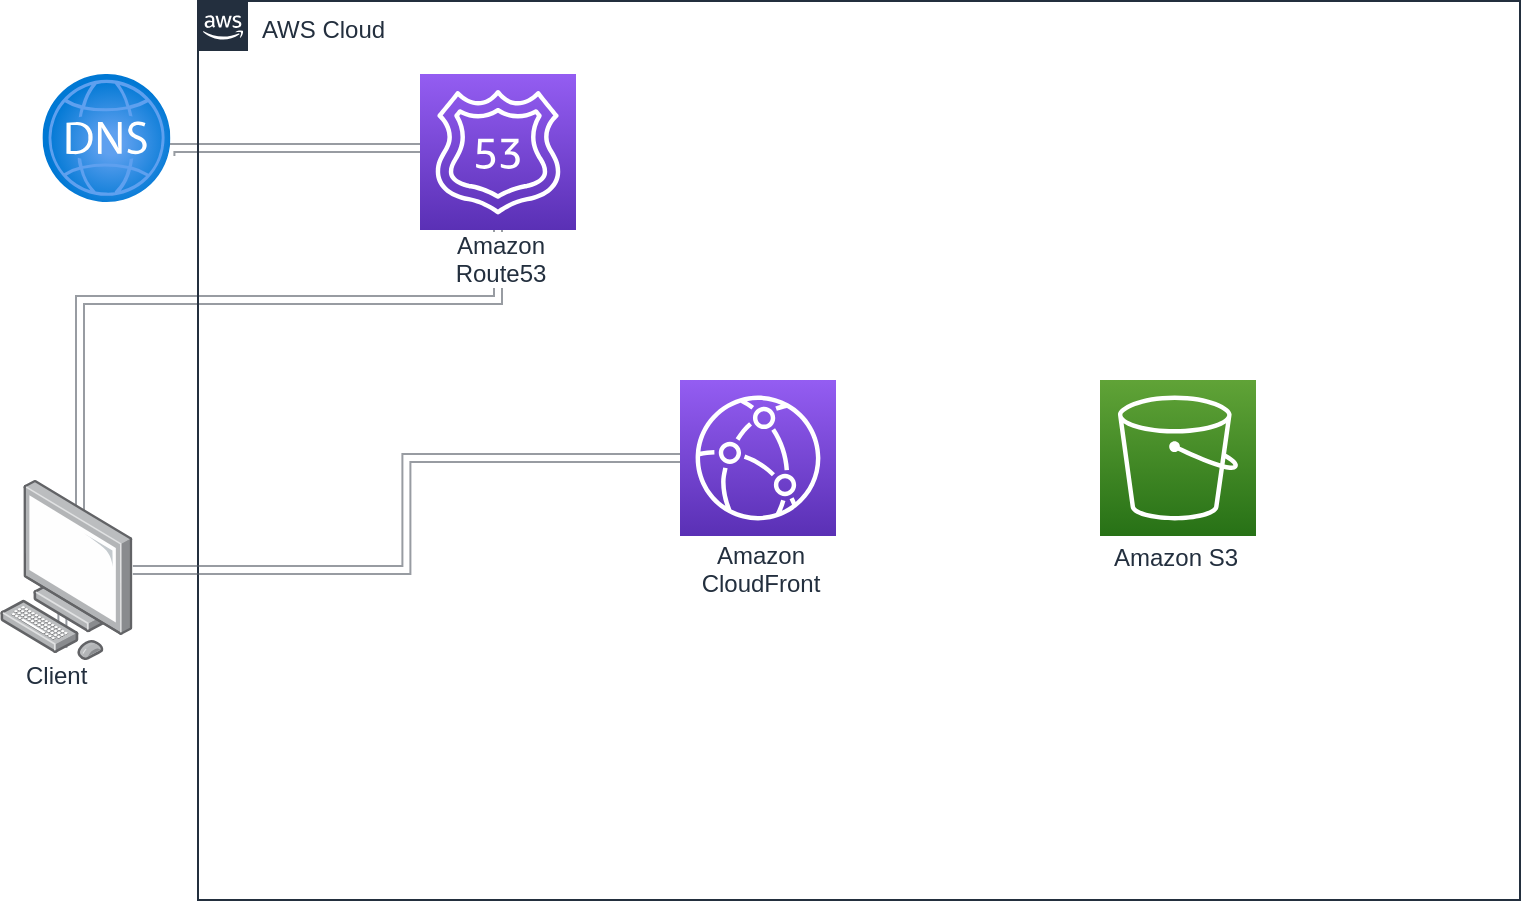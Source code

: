 <mxfile version="20.4.0" type="github">
  <diagram id="Ht1M8jgEwFfnCIfOTk4-" name="Page-1">
    <mxGraphModel dx="823" dy="1301" grid="1" gridSize="10" guides="1" tooltips="1" connect="1" arrows="1" fold="1" page="1" pageScale="1" pageWidth="1169" pageHeight="827" math="0" shadow="0">
      <root>
        <mxCell id="0" />
        <mxCell id="1" parent="0" />
        <mxCell id="QOjSqn35CtUO5GJdzT69-24" value="" style="edgeStyle=orthogonalEdgeStyle;html=1;endArrow=block;elbow=vertical;startArrow=block;startFill=1;endFill=1;strokeColor=#545B64;rounded=0;strokeWidth=1;fontSize=11;endSize=6;opacity=60;shape=link;entryX=0;entryY=0.5;entryDx=0;entryDy=0;entryPerimeter=0;" edge="1" parent="1">
          <mxGeometry width="100" relative="1" as="geometry">
            <mxPoint x="205.21" y="-712" as="sourcePoint" />
            <mxPoint x="360" y="-716.0" as="targetPoint" />
            <Array as="points">
              <mxPoint x="205" y="-716" />
            </Array>
          </mxGeometry>
        </mxCell>
        <mxCell id="QOjSqn35CtUO5GJdzT69-23" value="" style="edgeStyle=orthogonalEdgeStyle;html=1;endArrow=block;elbow=vertical;startArrow=block;startFill=1;endFill=1;strokeColor=#545B64;rounded=0;strokeWidth=1;fontSize=11;endSize=6;opacity=60;shape=link;entryX=0.5;entryY=0;entryDx=0;entryDy=0;exitX=0.5;exitY=0;exitDx=0;exitDy=0;" edge="1" parent="1" source="QOjSqn35CtUO5GJdzT69-2" target="QOjSqn35CtUO5GJdzT69-7">
          <mxGeometry width="100" relative="1" as="geometry">
            <mxPoint x="210" y="-520" as="sourcePoint" />
            <mxPoint x="400" y="-640" as="targetPoint" />
            <Array as="points">
              <mxPoint x="151" y="-500" />
              <mxPoint x="160" y="-500" />
              <mxPoint x="160" y="-640" />
              <mxPoint x="369" y="-640" />
            </Array>
          </mxGeometry>
        </mxCell>
        <mxCell id="UEzPUAAOIrF-is8g5C7q-175" value="AWS Cloud" style="points=[[0,0],[0.25,0],[0.5,0],[0.75,0],[1,0],[1,0.25],[1,0.5],[1,0.75],[1,1],[0.75,1],[0.5,1],[0.25,1],[0,1],[0,0.75],[0,0.5],[0,0.25]];outlineConnect=0;gradientColor=none;html=1;whiteSpace=wrap;fontSize=12;fontStyle=0;shape=mxgraph.aws4.group;grIcon=mxgraph.aws4.group_aws_cloud_alt;strokeColor=#232F3E;fillColor=none;verticalAlign=top;align=left;spacingLeft=30;fontColor=#232F3E;dashed=0;labelBackgroundColor=#ffffff;container=1;pointerEvents=0;collapsible=0;recursiveResize=0;" parent="1" vertex="1">
          <mxGeometry x="219" y="-789.5" width="661" height="449.5" as="geometry" />
        </mxCell>
        <mxCell id="QOjSqn35CtUO5GJdzT69-26" value="" style="group" vertex="1" connectable="0" parent="UEzPUAAOIrF-is8g5C7q-175">
          <mxGeometry x="241" y="189.5" width="78" height="96.25" as="geometry" />
        </mxCell>
        <mxCell id="QOjSqn35CtUO5GJdzT69-19" value="" style="sketch=0;points=[[0,0,0],[0.25,0,0],[0.5,0,0],[0.75,0,0],[1,0,0],[0,1,0],[0.25,1,0],[0.5,1,0],[0.75,1,0],[1,1,0],[0,0.25,0],[0,0.5,0],[0,0.75,0],[1,0.25,0],[1,0.5,0],[1,0.75,0]];outlineConnect=0;fontColor=#232F3E;gradientColor=#945DF2;gradientDirection=north;fillColor=#5A30B5;strokeColor=#ffffff;dashed=0;verticalLabelPosition=bottom;verticalAlign=top;align=center;html=1;fontSize=12;fontStyle=0;aspect=fixed;shape=mxgraph.aws4.resourceIcon;resIcon=mxgraph.aws4.cloudfront;" vertex="1" parent="QOjSqn35CtUO5GJdzT69-26">
          <mxGeometry width="78" height="78" as="geometry" />
        </mxCell>
        <mxCell id="QOjSqn35CtUO5GJdzT69-20" value="&lt;div style=&quot;text-align: center;&quot;&gt;&lt;span style=&quot;background-color: rgb(255, 255, 255); color: rgb(35, 47, 62);&quot;&gt;Amazon CloudFront&lt;/span&gt;&lt;/div&gt;" style="text;whiteSpace=wrap;html=1;" vertex="1" parent="QOjSqn35CtUO5GJdzT69-26">
          <mxGeometry x="4.5" y="73.75" width="69" height="22.5" as="geometry" />
        </mxCell>
        <mxCell id="QOjSqn35CtUO5GJdzT69-28" value="" style="group" vertex="1" connectable="0" parent="UEzPUAAOIrF-is8g5C7q-175">
          <mxGeometry x="111" y="36.5" width="78" height="100.5" as="geometry" />
        </mxCell>
        <mxCell id="QOjSqn35CtUO5GJdzT69-35" value="" style="group" vertex="1" connectable="0" parent="QOjSqn35CtUO5GJdzT69-28">
          <mxGeometry width="78" height="94.5" as="geometry" />
        </mxCell>
        <mxCell id="QOjSqn35CtUO5GJdzT69-5" value="" style="sketch=0;points=[[0,0,0],[0.25,0,0],[0.5,0,0],[0.75,0,0],[1,0,0],[0,1,0],[0.25,1,0],[0.5,1,0],[0.75,1,0],[1,1,0],[0,0.25,0],[0,0.5,0],[0,0.75,0],[1,0.25,0],[1,0.5,0],[1,0.75,0]];outlineConnect=0;fontColor=#232F3E;gradientColor=#945DF2;gradientDirection=north;fillColor=#5A30B5;strokeColor=#ffffff;dashed=0;verticalLabelPosition=bottom;verticalAlign=top;align=center;html=1;fontSize=12;fontStyle=0;aspect=fixed;shape=mxgraph.aws4.resourceIcon;resIcon=mxgraph.aws4.route_53;" vertex="1" parent="QOjSqn35CtUO5GJdzT69-35">
          <mxGeometry width="78" height="78" as="geometry" />
        </mxCell>
        <mxCell id="QOjSqn35CtUO5GJdzT69-7" value="&lt;div style=&quot;text-align: center;&quot;&gt;&lt;span style=&quot;background-color: rgb(255, 255, 255); color: rgb(35, 47, 62);&quot;&gt;Amazon Route53&lt;/span&gt;&lt;/div&gt;" style="text;whiteSpace=wrap;html=1;" vertex="1" parent="QOjSqn35CtUO5GJdzT69-35">
          <mxGeometry x="4.5" y="72" width="69" height="22.5" as="geometry" />
        </mxCell>
        <mxCell id="QOjSqn35CtUO5GJdzT69-10" style="edgeStyle=orthogonalEdgeStyle;rounded=0;orthogonalLoop=1;jettySize=auto;html=1;exitX=0.5;exitY=1;exitDx=0;exitDy=0;" edge="1" parent="QOjSqn35CtUO5GJdzT69-35" source="QOjSqn35CtUO5GJdzT69-7" target="QOjSqn35CtUO5GJdzT69-7">
          <mxGeometry relative="1" as="geometry" />
        </mxCell>
        <mxCell id="QOjSqn35CtUO5GJdzT69-38" value="" style="group" vertex="1" connectable="0" parent="UEzPUAAOIrF-is8g5C7q-175">
          <mxGeometry x="451" y="189.5" width="78" height="101.25" as="geometry" />
        </mxCell>
        <mxCell id="QOjSqn35CtUO5GJdzT69-27" value="&lt;div style=&quot;text-align: center;&quot;&gt;&lt;span style=&quot;background-color: rgb(255, 255, 255); color: rgb(35, 47, 62);&quot;&gt;Amazon S3&lt;/span&gt;&lt;/div&gt;" style="text;whiteSpace=wrap;html=1;" vertex="1" parent="QOjSqn35CtUO5GJdzT69-38">
          <mxGeometry x="4.5" y="74.5" width="69" height="26.75" as="geometry" />
        </mxCell>
        <mxCell id="QOjSqn35CtUO5GJdzT69-33" value="" style="sketch=0;points=[[0,0,0],[0.25,0,0],[0.5,0,0],[0.75,0,0],[1,0,0],[0,1,0],[0.25,1,0],[0.5,1,0],[0.75,1,0],[1,1,0],[0,0.25,0],[0,0.5,0],[0,0.75,0],[1,0.25,0],[1,0.5,0],[1,0.75,0]];outlineConnect=0;fontColor=#232F3E;gradientColor=#60A337;gradientDirection=north;fillColor=#277116;strokeColor=#ffffff;dashed=0;verticalLabelPosition=bottom;verticalAlign=top;align=center;html=1;fontSize=12;fontStyle=0;aspect=fixed;shape=mxgraph.aws4.resourceIcon;resIcon=mxgraph.aws4.s3;" vertex="1" parent="QOjSqn35CtUO5GJdzT69-38">
          <mxGeometry width="78" height="78" as="geometry" />
        </mxCell>
        <mxCell id="QOjSqn35CtUO5GJdzT69-4" value="" style="aspect=fixed;html=1;points=[];align=center;image;fontSize=12;image=img/lib/azure2/networking/DNS_Zones.svg;" vertex="1" parent="1">
          <mxGeometry x="141.21" y="-753" width="64" height="64" as="geometry" />
        </mxCell>
        <mxCell id="QOjSqn35CtUO5GJdzT69-25" value="" style="edgeStyle=orthogonalEdgeStyle;html=1;endArrow=block;elbow=vertical;startArrow=block;startFill=1;endFill=1;strokeColor=#545B64;rounded=0;strokeWidth=1;fontSize=11;endSize=6;opacity=60;shape=link;" edge="1" parent="1" source="QOjSqn35CtUO5GJdzT69-1" target="QOjSqn35CtUO5GJdzT69-19">
          <mxGeometry width="100" relative="1" as="geometry">
            <mxPoint x="430" y="-690" as="sourcePoint" />
            <mxPoint x="530" y="-690" as="targetPoint" />
          </mxGeometry>
        </mxCell>
        <mxCell id="QOjSqn35CtUO5GJdzT69-31" value="" style="group" vertex="1" connectable="0" parent="1">
          <mxGeometry x="120" y="-550" width="66.41" height="106" as="geometry" />
        </mxCell>
        <mxCell id="QOjSqn35CtUO5GJdzT69-32" value="" style="group" vertex="1" connectable="0" parent="QOjSqn35CtUO5GJdzT69-31">
          <mxGeometry width="66.41" height="104" as="geometry" />
        </mxCell>
        <mxCell id="QOjSqn35CtUO5GJdzT69-1" value="" style="points=[];aspect=fixed;html=1;align=center;shadow=0;dashed=0;image;image=img/lib/allied_telesis/computer_and_terminals/Personal_Computer.svg;" vertex="1" parent="QOjSqn35CtUO5GJdzT69-32">
          <mxGeometry width="66.41" height="90" as="geometry" />
        </mxCell>
        <mxCell id="QOjSqn35CtUO5GJdzT69-2" value="&lt;span style=&quot;color: rgb(35, 47, 62); font-family: Helvetica; font-size: 12px; font-style: normal; font-variant-ligatures: normal; font-variant-caps: normal; font-weight: 400; letter-spacing: normal; orphans: 2; text-align: left; text-indent: 0px; text-transform: none; widows: 2; word-spacing: 0px; -webkit-text-stroke-width: 0px; background-color: rgb(255, 255, 255); text-decoration-thickness: initial; text-decoration-style: initial; text-decoration-color: initial; float: none; display: inline !important;&quot;&gt;Client&lt;/span&gt;" style="text;whiteSpace=wrap;html=1;" vertex="1" parent="QOjSqn35CtUO5GJdzT69-32">
          <mxGeometry x="11.2" y="84" width="40" height="20" as="geometry" />
        </mxCell>
      </root>
    </mxGraphModel>
  </diagram>
</mxfile>
